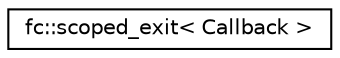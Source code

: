 digraph "Graphical Class Hierarchy"
{
  edge [fontname="Helvetica",fontsize="10",labelfontname="Helvetica",labelfontsize="10"];
  node [fontname="Helvetica",fontsize="10",shape=record];
  rankdir="LR";
  Node0 [label="fc::scoped_exit\< Callback \>",height=0.2,width=0.4,color="black", fillcolor="white", style="filled",URL="$classfc_1_1scoped__exit.html"];
}
